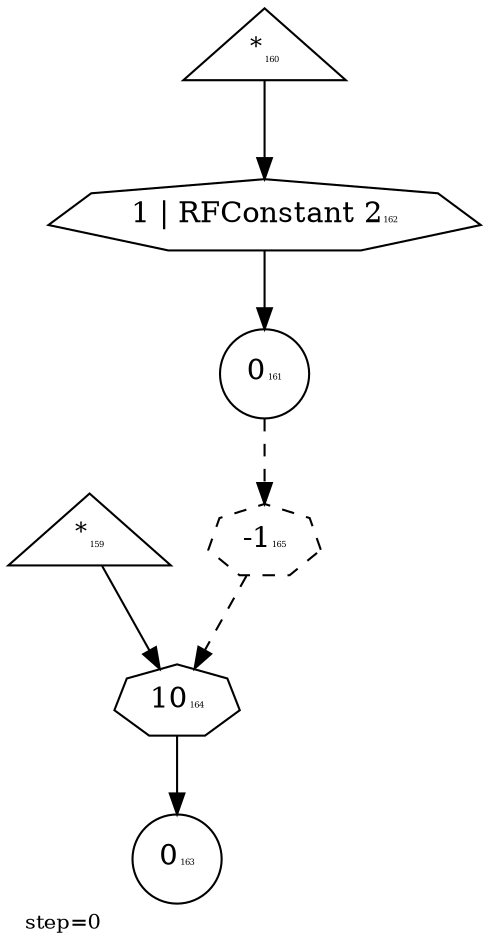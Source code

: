 digraph {
  graph  [labelloc=bottom,labeljust=left,fontsize="10",label="step=0"];
  "159" [shape=triangle,peripheries="1",label=<<SUP>*</SUP><FONT POINT-SIZE='4'>159</FONT>>,labelfontcolor=black,color=black];
  "160" [shape=triangle,peripheries="1",label=<<SUP>*</SUP><FONT POINT-SIZE='4'>160</FONT>>,labelfontcolor=black,color=black];
  "161" [shape=circle,peripheries="1",label=<0<FONT POINT-SIZE='4'>161</FONT>>,labelfontcolor=black,color=black];
  "163" [shape=circle,peripheries="1",label=<0<FONT POINT-SIZE='4'>163</FONT>>,labelfontcolor=black,color=black];
  "162" [label=<1 | RFConstant 2<FONT POINT-SIZE='4'>162</FONT>>,peripheries="1",color=black,shape=septagon];
  "160" -> "162" [color=black];
  "162" -> "161" [color=black];
  "164" [label=<10<FONT POINT-SIZE='4'>164</FONT>>,peripheries="1",color=black,shape=septagon];
  "159" -> "164" [color=black];
  "164" -> "163" [color=black];
  "165" [label=<-1<FONT POINT-SIZE='4'>165</FONT>>,peripheries="1",color=black,style=dashed,shape=septagon];
  "161" -> "165" [style=dashed,color=black];
  "165" -> "164" [style=dashed,color=black];
}